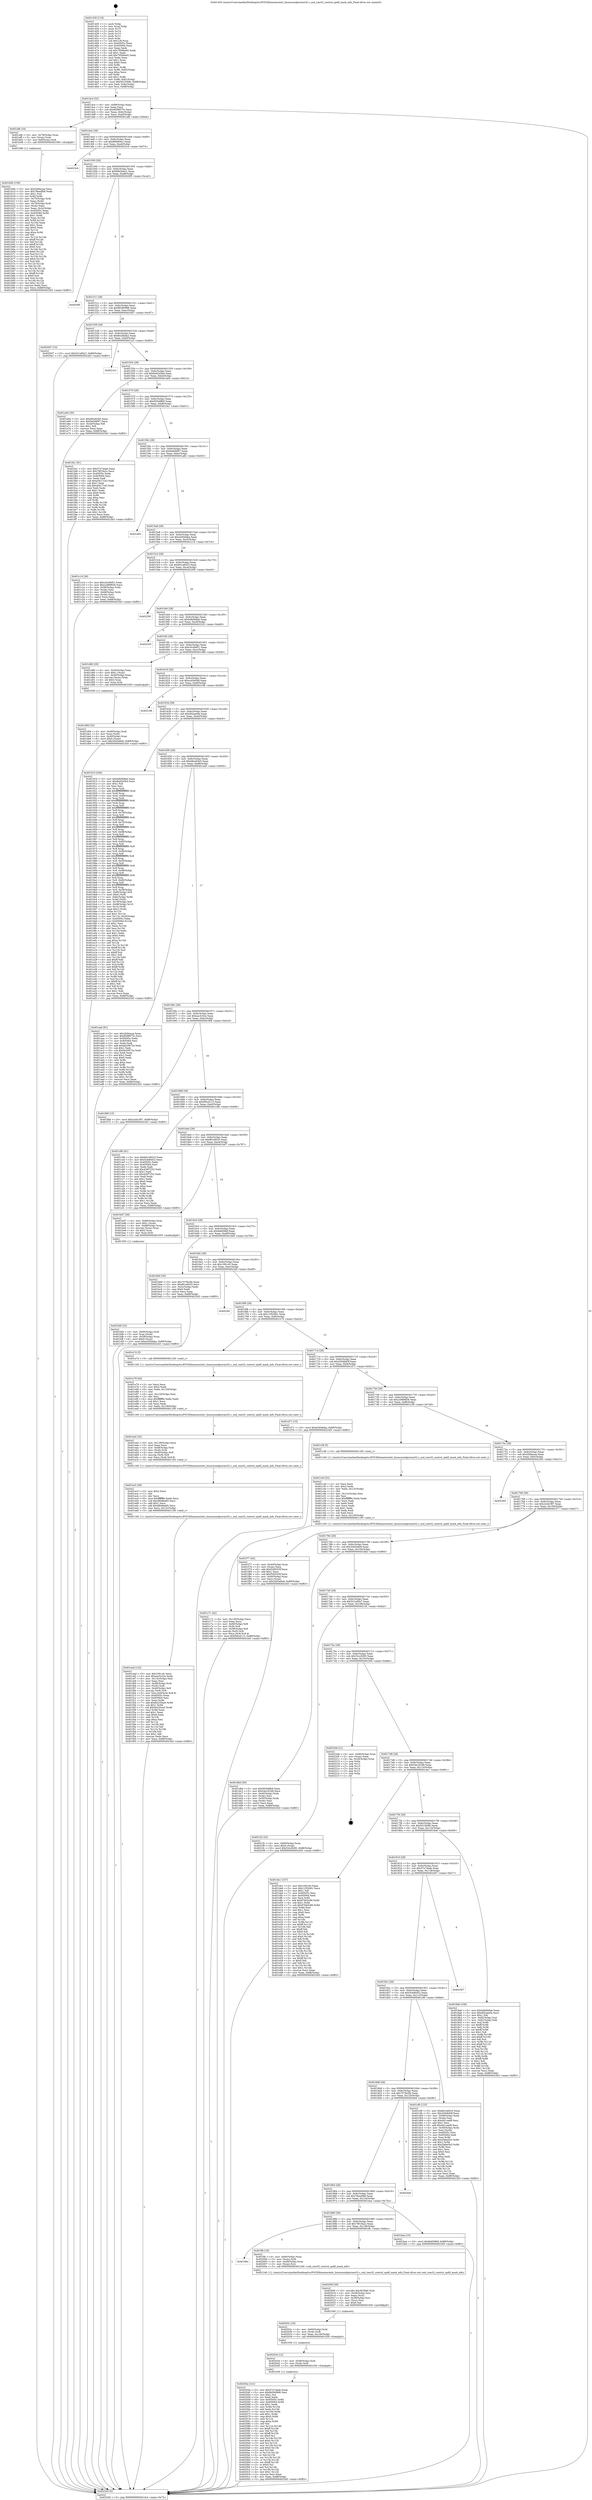 digraph "0x401450" {
  label = "0x401450 (/mnt/c/Users/mathe/Desktop/tcc/POCII/binaries/extr_linuxsoundpcirme32.c_snd_rme32_control_spdif_mask_info_Final-ollvm.out::main(0))"
  labelloc = "t"
  node[shape=record]

  Entry [label="",width=0.3,height=0.3,shape=circle,fillcolor=black,style=filled]
  "0x4014c4" [label="{
     0x4014c4 [32]\l
     | [instrs]\l
     &nbsp;&nbsp;0x4014c4 \<+6\>: mov -0x88(%rbp),%eax\l
     &nbsp;&nbsp;0x4014ca \<+2\>: mov %eax,%ecx\l
     &nbsp;&nbsp;0x4014cc \<+6\>: sub $0x8598975c,%ecx\l
     &nbsp;&nbsp;0x4014d2 \<+6\>: mov %eax,-0x9c(%rbp)\l
     &nbsp;&nbsp;0x4014d8 \<+6\>: mov %ecx,-0xa0(%rbp)\l
     &nbsp;&nbsp;0x4014de \<+6\>: je 0000000000401afb \<main+0x6ab\>\l
  }"]
  "0x401afb" [label="{
     0x401afb [16]\l
     | [instrs]\l
     &nbsp;&nbsp;0x401afb \<+4\>: mov -0x78(%rbp),%rax\l
     &nbsp;&nbsp;0x401aff \<+3\>: mov (%rax),%rax\l
     &nbsp;&nbsp;0x401b02 \<+4\>: mov 0x8(%rax),%rdi\l
     &nbsp;&nbsp;0x401b06 \<+5\>: call 0000000000401060 \<atoi@plt\>\l
     | [calls]\l
     &nbsp;&nbsp;0x401060 \{1\} (unknown)\l
  }"]
  "0x4014e4" [label="{
     0x4014e4 [28]\l
     | [instrs]\l
     &nbsp;&nbsp;0x4014e4 \<+5\>: jmp 00000000004014e9 \<main+0x99\>\l
     &nbsp;&nbsp;0x4014e9 \<+6\>: mov -0x9c(%rbp),%eax\l
     &nbsp;&nbsp;0x4014ef \<+5\>: sub $0x88b894cc,%eax\l
     &nbsp;&nbsp;0x4014f4 \<+6\>: mov %eax,-0xa4(%rbp)\l
     &nbsp;&nbsp;0x4014fa \<+6\>: je 00000000004023c4 \<main+0xf74\>\l
  }"]
  Exit [label="",width=0.3,height=0.3,shape=circle,fillcolor=black,style=filled,peripheries=2]
  "0x4023c4" [label="{
     0x4023c4\l
  }", style=dashed]
  "0x401500" [label="{
     0x401500 [28]\l
     | [instrs]\l
     &nbsp;&nbsp;0x401500 \<+5\>: jmp 0000000000401505 \<main+0xb5\>\l
     &nbsp;&nbsp;0x401505 \<+6\>: mov -0x9c(%rbp),%eax\l
     &nbsp;&nbsp;0x40150b \<+5\>: sub $0x89d3da21,%eax\l
     &nbsp;&nbsp;0x401510 \<+6\>: mov %eax,-0xa8(%rbp)\l
     &nbsp;&nbsp;0x401516 \<+6\>: je 00000000004020f5 \<main+0xca5\>\l
  }"]
  "0x40204a" [label="{
     0x40204a [141]\l
     | [instrs]\l
     &nbsp;&nbsp;0x40204a \<+5\>: mov $0x57a74aab,%eax\l
     &nbsp;&nbsp;0x40204f \<+5\>: mov $0x8b560966,%esi\l
     &nbsp;&nbsp;0x402054 \<+2\>: mov $0x1,%cl\l
     &nbsp;&nbsp;0x402056 \<+2\>: xor %edx,%edx\l
     &nbsp;&nbsp;0x402058 \<+8\>: mov 0x40505c,%r8d\l
     &nbsp;&nbsp;0x402060 \<+8\>: mov 0x405064,%r9d\l
     &nbsp;&nbsp;0x402068 \<+3\>: sub $0x1,%edx\l
     &nbsp;&nbsp;0x40206b \<+3\>: mov %r8d,%r10d\l
     &nbsp;&nbsp;0x40206e \<+3\>: add %edx,%r10d\l
     &nbsp;&nbsp;0x402071 \<+4\>: imul %r10d,%r8d\l
     &nbsp;&nbsp;0x402075 \<+4\>: and $0x1,%r8d\l
     &nbsp;&nbsp;0x402079 \<+4\>: cmp $0x0,%r8d\l
     &nbsp;&nbsp;0x40207d \<+4\>: sete %r11b\l
     &nbsp;&nbsp;0x402081 \<+4\>: cmp $0xa,%r9d\l
     &nbsp;&nbsp;0x402085 \<+3\>: setl %bl\l
     &nbsp;&nbsp;0x402088 \<+3\>: mov %r11b,%r14b\l
     &nbsp;&nbsp;0x40208b \<+4\>: xor $0xff,%r14b\l
     &nbsp;&nbsp;0x40208f \<+3\>: mov %bl,%r15b\l
     &nbsp;&nbsp;0x402092 \<+4\>: xor $0xff,%r15b\l
     &nbsp;&nbsp;0x402096 \<+3\>: xor $0x0,%cl\l
     &nbsp;&nbsp;0x402099 \<+3\>: mov %r14b,%r12b\l
     &nbsp;&nbsp;0x40209c \<+4\>: and $0x0,%r12b\l
     &nbsp;&nbsp;0x4020a0 \<+3\>: and %cl,%r11b\l
     &nbsp;&nbsp;0x4020a3 \<+3\>: mov %r15b,%r13b\l
     &nbsp;&nbsp;0x4020a6 \<+4\>: and $0x0,%r13b\l
     &nbsp;&nbsp;0x4020aa \<+2\>: and %cl,%bl\l
     &nbsp;&nbsp;0x4020ac \<+3\>: or %r11b,%r12b\l
     &nbsp;&nbsp;0x4020af \<+3\>: or %bl,%r13b\l
     &nbsp;&nbsp;0x4020b2 \<+3\>: xor %r13b,%r12b\l
     &nbsp;&nbsp;0x4020b5 \<+3\>: or %r15b,%r14b\l
     &nbsp;&nbsp;0x4020b8 \<+4\>: xor $0xff,%r14b\l
     &nbsp;&nbsp;0x4020bc \<+3\>: or $0x0,%cl\l
     &nbsp;&nbsp;0x4020bf \<+3\>: and %cl,%r14b\l
     &nbsp;&nbsp;0x4020c2 \<+3\>: or %r14b,%r12b\l
     &nbsp;&nbsp;0x4020c5 \<+4\>: test $0x1,%r12b\l
     &nbsp;&nbsp;0x4020c9 \<+3\>: cmovne %esi,%eax\l
     &nbsp;&nbsp;0x4020cc \<+6\>: mov %eax,-0x88(%rbp)\l
     &nbsp;&nbsp;0x4020d2 \<+5\>: jmp 00000000004023d3 \<main+0xf83\>\l
  }"]
  "0x4020f5" [label="{
     0x4020f5\l
  }", style=dashed]
  "0x40151c" [label="{
     0x40151c [28]\l
     | [instrs]\l
     &nbsp;&nbsp;0x40151c \<+5\>: jmp 0000000000401521 \<main+0xd1\>\l
     &nbsp;&nbsp;0x401521 \<+6\>: mov -0x9c(%rbp),%eax\l
     &nbsp;&nbsp;0x401527 \<+5\>: sub $0x8b560966,%eax\l
     &nbsp;&nbsp;0x40152c \<+6\>: mov %eax,-0xac(%rbp)\l
     &nbsp;&nbsp;0x401532 \<+6\>: je 00000000004020d7 \<main+0xc87\>\l
  }"]
  "0x40203e" [label="{
     0x40203e [12]\l
     | [instrs]\l
     &nbsp;&nbsp;0x40203e \<+4\>: mov -0x48(%rbp),%rdi\l
     &nbsp;&nbsp;0x402042 \<+3\>: mov (%rdi),%rdi\l
     &nbsp;&nbsp;0x402045 \<+5\>: call 0000000000401030 \<free@plt\>\l
     | [calls]\l
     &nbsp;&nbsp;0x401030 \{1\} (unknown)\l
  }"]
  "0x4020d7" [label="{
     0x4020d7 [15]\l
     | [instrs]\l
     &nbsp;&nbsp;0x4020d7 \<+10\>: movl $0x521e85a7,-0x88(%rbp)\l
     &nbsp;&nbsp;0x4020e1 \<+5\>: jmp 00000000004023d3 \<main+0xf83\>\l
  }"]
  "0x401538" [label="{
     0x401538 [28]\l
     | [instrs]\l
     &nbsp;&nbsp;0x401538 \<+5\>: jmp 000000000040153d \<main+0xed\>\l
     &nbsp;&nbsp;0x40153d \<+6\>: mov -0x9c(%rbp),%eax\l
     &nbsp;&nbsp;0x401543 \<+5\>: sub $0x8e26bda2,%eax\l
     &nbsp;&nbsp;0x401548 \<+6\>: mov %eax,-0xb0(%rbp)\l
     &nbsp;&nbsp;0x40154e \<+6\>: je 00000000004021e3 \<main+0xd93\>\l
  }"]
  "0x40202c" [label="{
     0x40202c [18]\l
     | [instrs]\l
     &nbsp;&nbsp;0x40202c \<+4\>: mov -0x60(%rbp),%rdi\l
     &nbsp;&nbsp;0x402030 \<+3\>: mov (%rdi),%rdi\l
     &nbsp;&nbsp;0x402033 \<+6\>: mov %eax,-0x140(%rbp)\l
     &nbsp;&nbsp;0x402039 \<+5\>: call 0000000000401030 \<free@plt\>\l
     | [calls]\l
     &nbsp;&nbsp;0x401030 \{1\} (unknown)\l
  }"]
  "0x4021e3" [label="{
     0x4021e3\l
  }", style=dashed]
  "0x401554" [label="{
     0x401554 [28]\l
     | [instrs]\l
     &nbsp;&nbsp;0x401554 \<+5\>: jmp 0000000000401559 \<main+0x109\>\l
     &nbsp;&nbsp;0x401559 \<+6\>: mov -0x9c(%rbp),%eax\l
     &nbsp;&nbsp;0x40155f \<+5\>: sub $0x8ed245b4,%eax\l
     &nbsp;&nbsp;0x401564 \<+6\>: mov %eax,-0xb4(%rbp)\l
     &nbsp;&nbsp;0x40156a \<+6\>: je 0000000000401a64 \<main+0x614\>\l
  }"]
  "0x40200f" [label="{
     0x40200f [29]\l
     | [instrs]\l
     &nbsp;&nbsp;0x40200f \<+10\>: movabs $0x4030b6,%rdi\l
     &nbsp;&nbsp;0x402019 \<+4\>: mov -0x38(%rbp),%rsi\l
     &nbsp;&nbsp;0x40201d \<+2\>: mov %eax,(%rsi)\l
     &nbsp;&nbsp;0x40201f \<+4\>: mov -0x38(%rbp),%rsi\l
     &nbsp;&nbsp;0x402023 \<+2\>: mov (%rsi),%esi\l
     &nbsp;&nbsp;0x402025 \<+2\>: mov $0x0,%al\l
     &nbsp;&nbsp;0x402027 \<+5\>: call 0000000000401040 \<printf@plt\>\l
     | [calls]\l
     &nbsp;&nbsp;0x401040 \{1\} (unknown)\l
  }"]
  "0x401a64" [label="{
     0x401a64 [30]\l
     | [instrs]\l
     &nbsp;&nbsp;0x401a64 \<+5\>: mov $0xd9ce63e5,%eax\l
     &nbsp;&nbsp;0x401a69 \<+5\>: mov $0x9e0d6f07,%ecx\l
     &nbsp;&nbsp;0x401a6e \<+3\>: mov -0x2d(%rbp),%dl\l
     &nbsp;&nbsp;0x401a71 \<+3\>: test $0x1,%dl\l
     &nbsp;&nbsp;0x401a74 \<+3\>: cmovne %ecx,%eax\l
     &nbsp;&nbsp;0x401a77 \<+6\>: mov %eax,-0x88(%rbp)\l
     &nbsp;&nbsp;0x401a7d \<+5\>: jmp 00000000004023d3 \<main+0xf83\>\l
  }"]
  "0x401570" [label="{
     0x401570 [28]\l
     | [instrs]\l
     &nbsp;&nbsp;0x401570 \<+5\>: jmp 0000000000401575 \<main+0x125\>\l
     &nbsp;&nbsp;0x401575 \<+6\>: mov -0x9c(%rbp),%eax\l
     &nbsp;&nbsp;0x40157b \<+5\>: sub $0x955e8fb9,%eax\l
     &nbsp;&nbsp;0x401580 \<+6\>: mov %eax,-0xb8(%rbp)\l
     &nbsp;&nbsp;0x401586 \<+6\>: je 0000000000401fa1 \<main+0xb51\>\l
  }"]
  "0x40189c" [label="{
     0x40189c\l
  }", style=dashed]
  "0x401fa1" [label="{
     0x401fa1 [91]\l
     | [instrs]\l
     &nbsp;&nbsp;0x401fa1 \<+5\>: mov $0x57a74aab,%eax\l
     &nbsp;&nbsp;0x401fa6 \<+5\>: mov $0x79f19a2c,%ecx\l
     &nbsp;&nbsp;0x401fab \<+7\>: mov 0x40505c,%edx\l
     &nbsp;&nbsp;0x401fb2 \<+7\>: mov 0x405064,%esi\l
     &nbsp;&nbsp;0x401fb9 \<+2\>: mov %edx,%edi\l
     &nbsp;&nbsp;0x401fbb \<+6\>: sub $0xa0417c43,%edi\l
     &nbsp;&nbsp;0x401fc1 \<+3\>: sub $0x1,%edi\l
     &nbsp;&nbsp;0x401fc4 \<+6\>: add $0xa0417c43,%edi\l
     &nbsp;&nbsp;0x401fca \<+3\>: imul %edi,%edx\l
     &nbsp;&nbsp;0x401fcd \<+3\>: and $0x1,%edx\l
     &nbsp;&nbsp;0x401fd0 \<+3\>: cmp $0x0,%edx\l
     &nbsp;&nbsp;0x401fd3 \<+4\>: sete %r8b\l
     &nbsp;&nbsp;0x401fd7 \<+3\>: cmp $0xa,%esi\l
     &nbsp;&nbsp;0x401fda \<+4\>: setl %r9b\l
     &nbsp;&nbsp;0x401fde \<+3\>: mov %r8b,%r10b\l
     &nbsp;&nbsp;0x401fe1 \<+3\>: and %r9b,%r10b\l
     &nbsp;&nbsp;0x401fe4 \<+3\>: xor %r9b,%r8b\l
     &nbsp;&nbsp;0x401fe7 \<+3\>: or %r8b,%r10b\l
     &nbsp;&nbsp;0x401fea \<+4\>: test $0x1,%r10b\l
     &nbsp;&nbsp;0x401fee \<+3\>: cmovne %ecx,%eax\l
     &nbsp;&nbsp;0x401ff1 \<+6\>: mov %eax,-0x88(%rbp)\l
     &nbsp;&nbsp;0x401ff7 \<+5\>: jmp 00000000004023d3 \<main+0xf83\>\l
  }"]
  "0x40158c" [label="{
     0x40158c [28]\l
     | [instrs]\l
     &nbsp;&nbsp;0x40158c \<+5\>: jmp 0000000000401591 \<main+0x141\>\l
     &nbsp;&nbsp;0x401591 \<+6\>: mov -0x9c(%rbp),%eax\l
     &nbsp;&nbsp;0x401597 \<+5\>: sub $0x9e0d6f07,%eax\l
     &nbsp;&nbsp;0x40159c \<+6\>: mov %eax,-0xbc(%rbp)\l
     &nbsp;&nbsp;0x4015a2 \<+6\>: je 0000000000401a82 \<main+0x632\>\l
  }"]
  "0x401ffc" [label="{
     0x401ffc [19]\l
     | [instrs]\l
     &nbsp;&nbsp;0x401ffc \<+4\>: mov -0x60(%rbp),%rax\l
     &nbsp;&nbsp;0x402000 \<+3\>: mov (%rax),%rdi\l
     &nbsp;&nbsp;0x402003 \<+4\>: mov -0x48(%rbp),%rax\l
     &nbsp;&nbsp;0x402007 \<+3\>: mov (%rax),%rsi\l
     &nbsp;&nbsp;0x40200a \<+5\>: call 0000000000401240 \<snd_rme32_control_spdif_mask_info\>\l
     | [calls]\l
     &nbsp;&nbsp;0x401240 \{1\} (/mnt/c/Users/mathe/Desktop/tcc/POCII/binaries/extr_linuxsoundpcirme32.c_snd_rme32_control_spdif_mask_info_Final-ollvm.out::snd_rme32_control_spdif_mask_info)\l
  }"]
  "0x401a82" [label="{
     0x401a82\l
  }", style=dashed]
  "0x4015a8" [label="{
     0x4015a8 [28]\l
     | [instrs]\l
     &nbsp;&nbsp;0x4015a8 \<+5\>: jmp 00000000004015ad \<main+0x15d\>\l
     &nbsp;&nbsp;0x4015ad \<+6\>: mov -0x9c(%rbp),%eax\l
     &nbsp;&nbsp;0x4015b3 \<+5\>: sub $0xa540deba,%eax\l
     &nbsp;&nbsp;0x4015b8 \<+6\>: mov %eax,-0xc0(%rbp)\l
     &nbsp;&nbsp;0x4015be \<+6\>: je 0000000000401c14 \<main+0x7c4\>\l
  }"]
  "0x401eed" [label="{
     0x401eed [123]\l
     | [instrs]\l
     &nbsp;&nbsp;0x401eed \<+5\>: mov $0x1091cfc,%ecx\l
     &nbsp;&nbsp;0x401ef2 \<+5\>: mov $0xeac5c5ce,%edx\l
     &nbsp;&nbsp;0x401ef7 \<+6\>: mov -0x13c(%rbp),%esi\l
     &nbsp;&nbsp;0x401efd \<+3\>: imul %eax,%esi\l
     &nbsp;&nbsp;0x401f00 \<+4\>: mov -0x48(%rbp),%rdi\l
     &nbsp;&nbsp;0x401f04 \<+3\>: mov (%rdi),%rdi\l
     &nbsp;&nbsp;0x401f07 \<+4\>: mov -0x40(%rbp),%r8\l
     &nbsp;&nbsp;0x401f0b \<+3\>: movslq (%r8),%r8\l
     &nbsp;&nbsp;0x401f0e \<+5\>: mov %esi,0x4(%rdi,%r8,8)\l
     &nbsp;&nbsp;0x401f13 \<+7\>: mov 0x40505c,%eax\l
     &nbsp;&nbsp;0x401f1a \<+7\>: mov 0x405064,%esi\l
     &nbsp;&nbsp;0x401f21 \<+3\>: mov %eax,%r9d\l
     &nbsp;&nbsp;0x401f24 \<+7\>: add $0x6e235ea5,%r9d\l
     &nbsp;&nbsp;0x401f2b \<+4\>: sub $0x1,%r9d\l
     &nbsp;&nbsp;0x401f2f \<+7\>: sub $0x6e235ea5,%r9d\l
     &nbsp;&nbsp;0x401f36 \<+4\>: imul %r9d,%eax\l
     &nbsp;&nbsp;0x401f3a \<+3\>: and $0x1,%eax\l
     &nbsp;&nbsp;0x401f3d \<+3\>: cmp $0x0,%eax\l
     &nbsp;&nbsp;0x401f40 \<+4\>: sete %r10b\l
     &nbsp;&nbsp;0x401f44 \<+3\>: cmp $0xa,%esi\l
     &nbsp;&nbsp;0x401f47 \<+4\>: setl %r11b\l
     &nbsp;&nbsp;0x401f4b \<+3\>: mov %r10b,%bl\l
     &nbsp;&nbsp;0x401f4e \<+3\>: and %r11b,%bl\l
     &nbsp;&nbsp;0x401f51 \<+3\>: xor %r11b,%r10b\l
     &nbsp;&nbsp;0x401f54 \<+3\>: or %r10b,%bl\l
     &nbsp;&nbsp;0x401f57 \<+3\>: test $0x1,%bl\l
     &nbsp;&nbsp;0x401f5a \<+3\>: cmovne %edx,%ecx\l
     &nbsp;&nbsp;0x401f5d \<+6\>: mov %ecx,-0x88(%rbp)\l
     &nbsp;&nbsp;0x401f63 \<+5\>: jmp 00000000004023d3 \<main+0xf83\>\l
  }"]
  "0x401c14" [label="{
     0x401c14 [36]\l
     | [instrs]\l
     &nbsp;&nbsp;0x401c14 \<+5\>: mov $0xc5c49d51,%eax\l
     &nbsp;&nbsp;0x401c19 \<+5\>: mov $0x22969656,%ecx\l
     &nbsp;&nbsp;0x401c1e \<+4\>: mov -0x58(%rbp),%rdx\l
     &nbsp;&nbsp;0x401c22 \<+2\>: mov (%rdx),%esi\l
     &nbsp;&nbsp;0x401c24 \<+4\>: mov -0x68(%rbp),%rdx\l
     &nbsp;&nbsp;0x401c28 \<+2\>: cmp (%rdx),%esi\l
     &nbsp;&nbsp;0x401c2a \<+3\>: cmovl %ecx,%eax\l
     &nbsp;&nbsp;0x401c2d \<+6\>: mov %eax,-0x88(%rbp)\l
     &nbsp;&nbsp;0x401c33 \<+5\>: jmp 00000000004023d3 \<main+0xf83\>\l
  }"]
  "0x4015c4" [label="{
     0x4015c4 [28]\l
     | [instrs]\l
     &nbsp;&nbsp;0x4015c4 \<+5\>: jmp 00000000004015c9 \<main+0x179\>\l
     &nbsp;&nbsp;0x4015c9 \<+6\>: mov -0x9c(%rbp),%eax\l
     &nbsp;&nbsp;0x4015cf \<+5\>: sub $0xb61e6023,%eax\l
     &nbsp;&nbsp;0x4015d4 \<+6\>: mov %eax,-0xc4(%rbp)\l
     &nbsp;&nbsp;0x4015da \<+6\>: je 0000000000402295 \<main+0xe45\>\l
  }"]
  "0x401ec5" [label="{
     0x401ec5 [40]\l
     | [instrs]\l
     &nbsp;&nbsp;0x401ec5 \<+5\>: mov $0x2,%ecx\l
     &nbsp;&nbsp;0x401eca \<+1\>: cltd\l
     &nbsp;&nbsp;0x401ecb \<+2\>: idiv %ecx\l
     &nbsp;&nbsp;0x401ecd \<+6\>: imul $0xfffffffe,%edx,%ecx\l
     &nbsp;&nbsp;0x401ed3 \<+6\>: sub $0xd80dba85,%ecx\l
     &nbsp;&nbsp;0x401ed9 \<+3\>: add $0x1,%ecx\l
     &nbsp;&nbsp;0x401edc \<+6\>: add $0xd80dba85,%ecx\l
     &nbsp;&nbsp;0x401ee2 \<+6\>: mov %ecx,-0x13c(%rbp)\l
     &nbsp;&nbsp;0x401ee8 \<+5\>: call 0000000000401160 \<next_i\>\l
     | [calls]\l
     &nbsp;&nbsp;0x401160 \{1\} (/mnt/c/Users/mathe/Desktop/tcc/POCII/binaries/extr_linuxsoundpcirme32.c_snd_rme32_control_spdif_mask_info_Final-ollvm.out::next_i)\l
  }"]
  "0x402295" [label="{
     0x402295\l
  }", style=dashed]
  "0x4015e0" [label="{
     0x4015e0 [28]\l
     | [instrs]\l
     &nbsp;&nbsp;0x4015e0 \<+5\>: jmp 00000000004015e5 \<main+0x195\>\l
     &nbsp;&nbsp;0x4015e5 \<+6\>: mov -0x9c(%rbp),%eax\l
     &nbsp;&nbsp;0x4015eb \<+5\>: sub $0xbdb0b8ab,%eax\l
     &nbsp;&nbsp;0x4015f0 \<+6\>: mov %eax,-0xc8(%rbp)\l
     &nbsp;&nbsp;0x4015f6 \<+6\>: je 0000000000402220 \<main+0xdd0\>\l
  }"]
  "0x401ea5" [label="{
     0x401ea5 [32]\l
     | [instrs]\l
     &nbsp;&nbsp;0x401ea5 \<+6\>: mov -0x138(%rbp),%ecx\l
     &nbsp;&nbsp;0x401eab \<+3\>: imul %eax,%ecx\l
     &nbsp;&nbsp;0x401eae \<+4\>: mov -0x48(%rbp),%rdi\l
     &nbsp;&nbsp;0x401eb2 \<+3\>: mov (%rdi),%rdi\l
     &nbsp;&nbsp;0x401eb5 \<+4\>: mov -0x40(%rbp),%r8\l
     &nbsp;&nbsp;0x401eb9 \<+3\>: movslq (%r8),%r8\l
     &nbsp;&nbsp;0x401ebc \<+4\>: mov %ecx,(%rdi,%r8,8)\l
     &nbsp;&nbsp;0x401ec0 \<+5\>: call 0000000000401160 \<next_i\>\l
     | [calls]\l
     &nbsp;&nbsp;0x401160 \{1\} (/mnt/c/Users/mathe/Desktop/tcc/POCII/binaries/extr_linuxsoundpcirme32.c_snd_rme32_control_spdif_mask_info_Final-ollvm.out::next_i)\l
  }"]
  "0x402220" [label="{
     0x402220\l
  }", style=dashed]
  "0x4015fc" [label="{
     0x4015fc [28]\l
     | [instrs]\l
     &nbsp;&nbsp;0x4015fc \<+5\>: jmp 0000000000401601 \<main+0x1b1\>\l
     &nbsp;&nbsp;0x401601 \<+6\>: mov -0x9c(%rbp),%eax\l
     &nbsp;&nbsp;0x401607 \<+5\>: sub $0xc5c49d51,%eax\l
     &nbsp;&nbsp;0x40160c \<+6\>: mov %eax,-0xcc(%rbp)\l
     &nbsp;&nbsp;0x401612 \<+6\>: je 0000000000401d80 \<main+0x930\>\l
  }"]
  "0x401e79" [label="{
     0x401e79 [44]\l
     | [instrs]\l
     &nbsp;&nbsp;0x401e79 \<+2\>: xor %ecx,%ecx\l
     &nbsp;&nbsp;0x401e7b \<+5\>: mov $0x2,%edx\l
     &nbsp;&nbsp;0x401e80 \<+6\>: mov %edx,-0x134(%rbp)\l
     &nbsp;&nbsp;0x401e86 \<+1\>: cltd\l
     &nbsp;&nbsp;0x401e87 \<+6\>: mov -0x134(%rbp),%esi\l
     &nbsp;&nbsp;0x401e8d \<+2\>: idiv %esi\l
     &nbsp;&nbsp;0x401e8f \<+6\>: imul $0xfffffffe,%edx,%edx\l
     &nbsp;&nbsp;0x401e95 \<+3\>: sub $0x1,%ecx\l
     &nbsp;&nbsp;0x401e98 \<+2\>: sub %ecx,%edx\l
     &nbsp;&nbsp;0x401e9a \<+6\>: mov %edx,-0x138(%rbp)\l
     &nbsp;&nbsp;0x401ea0 \<+5\>: call 0000000000401160 \<next_i\>\l
     | [calls]\l
     &nbsp;&nbsp;0x401160 \{1\} (/mnt/c/Users/mathe/Desktop/tcc/POCII/binaries/extr_linuxsoundpcirme32.c_snd_rme32_control_spdif_mask_info_Final-ollvm.out::next_i)\l
  }"]
  "0x401d80" [label="{
     0x401d80 [29]\l
     | [instrs]\l
     &nbsp;&nbsp;0x401d80 \<+4\>: mov -0x50(%rbp),%rax\l
     &nbsp;&nbsp;0x401d84 \<+6\>: movl $0x1,(%rax)\l
     &nbsp;&nbsp;0x401d8a \<+4\>: mov -0x50(%rbp),%rax\l
     &nbsp;&nbsp;0x401d8e \<+3\>: movslq (%rax),%rax\l
     &nbsp;&nbsp;0x401d91 \<+4\>: shl $0x3,%rax\l
     &nbsp;&nbsp;0x401d95 \<+3\>: mov %rax,%rdi\l
     &nbsp;&nbsp;0x401d98 \<+5\>: call 0000000000401050 \<malloc@plt\>\l
     | [calls]\l
     &nbsp;&nbsp;0x401050 \{1\} (unknown)\l
  }"]
  "0x401618" [label="{
     0x401618 [28]\l
     | [instrs]\l
     &nbsp;&nbsp;0x401618 \<+5\>: jmp 000000000040161d \<main+0x1cd\>\l
     &nbsp;&nbsp;0x40161d \<+6\>: mov -0x9c(%rbp),%eax\l
     &nbsp;&nbsp;0x401623 \<+5\>: sub $0xccd3e548,%eax\l
     &nbsp;&nbsp;0x401628 \<+6\>: mov %eax,-0xd0(%rbp)\l
     &nbsp;&nbsp;0x40162e \<+6\>: je 0000000000402188 \<main+0xd38\>\l
  }"]
  "0x401d9d" [label="{
     0x401d9d [32]\l
     | [instrs]\l
     &nbsp;&nbsp;0x401d9d \<+4\>: mov -0x48(%rbp),%rdi\l
     &nbsp;&nbsp;0x401da1 \<+3\>: mov %rax,(%rdi)\l
     &nbsp;&nbsp;0x401da4 \<+4\>: mov -0x40(%rbp),%rax\l
     &nbsp;&nbsp;0x401da8 \<+6\>: movl $0x0,(%rax)\l
     &nbsp;&nbsp;0x401dae \<+10\>: movl $0x30d3e6e9,-0x88(%rbp)\l
     &nbsp;&nbsp;0x401db8 \<+5\>: jmp 00000000004023d3 \<main+0xf83\>\l
  }"]
  "0x402188" [label="{
     0x402188\l
  }", style=dashed]
  "0x401634" [label="{
     0x401634 [28]\l
     | [instrs]\l
     &nbsp;&nbsp;0x401634 \<+5\>: jmp 0000000000401639 \<main+0x1e9\>\l
     &nbsp;&nbsp;0x401639 \<+6\>: mov -0x9c(%rbp),%eax\l
     &nbsp;&nbsp;0x40163f \<+5\>: sub $0xd02aee0a,%eax\l
     &nbsp;&nbsp;0x401644 \<+6\>: mov %eax,-0xd4(%rbp)\l
     &nbsp;&nbsp;0x40164a \<+6\>: je 0000000000401910 \<main+0x4c0\>\l
  }"]
  "0x401c71" [label="{
     0x401c71 [42]\l
     | [instrs]\l
     &nbsp;&nbsp;0x401c71 \<+6\>: mov -0x130(%rbp),%ecx\l
     &nbsp;&nbsp;0x401c77 \<+3\>: imul %eax,%ecx\l
     &nbsp;&nbsp;0x401c7a \<+4\>: mov -0x60(%rbp),%r8\l
     &nbsp;&nbsp;0x401c7e \<+3\>: mov (%r8),%r8\l
     &nbsp;&nbsp;0x401c81 \<+4\>: mov -0x58(%rbp),%r9\l
     &nbsp;&nbsp;0x401c85 \<+3\>: movslq (%r9),%r9\l
     &nbsp;&nbsp;0x401c88 \<+4\>: mov %ecx,(%r8,%r9,4)\l
     &nbsp;&nbsp;0x401c8c \<+10\>: movl $0xf56cd113,-0x88(%rbp)\l
     &nbsp;&nbsp;0x401c96 \<+5\>: jmp 00000000004023d3 \<main+0xf83\>\l
  }"]
  "0x401910" [label="{
     0x401910 [340]\l
     | [instrs]\l
     &nbsp;&nbsp;0x401910 \<+5\>: mov $0xbdb0b8ab,%eax\l
     &nbsp;&nbsp;0x401915 \<+5\>: mov $0x8ed245b4,%ecx\l
     &nbsp;&nbsp;0x40191a \<+2\>: mov $0x1,%dl\l
     &nbsp;&nbsp;0x40191c \<+2\>: xor %esi,%esi\l
     &nbsp;&nbsp;0x40191e \<+3\>: mov %rsp,%rdi\l
     &nbsp;&nbsp;0x401921 \<+4\>: add $0xfffffffffffffff0,%rdi\l
     &nbsp;&nbsp;0x401925 \<+3\>: mov %rdi,%rsp\l
     &nbsp;&nbsp;0x401928 \<+4\>: mov %rdi,-0x80(%rbp)\l
     &nbsp;&nbsp;0x40192c \<+3\>: mov %rsp,%rdi\l
     &nbsp;&nbsp;0x40192f \<+4\>: add $0xfffffffffffffff0,%rdi\l
     &nbsp;&nbsp;0x401933 \<+3\>: mov %rdi,%rsp\l
     &nbsp;&nbsp;0x401936 \<+3\>: mov %rsp,%r8\l
     &nbsp;&nbsp;0x401939 \<+4\>: add $0xfffffffffffffff0,%r8\l
     &nbsp;&nbsp;0x40193d \<+3\>: mov %r8,%rsp\l
     &nbsp;&nbsp;0x401940 \<+4\>: mov %r8,-0x78(%rbp)\l
     &nbsp;&nbsp;0x401944 \<+3\>: mov %rsp,%r8\l
     &nbsp;&nbsp;0x401947 \<+4\>: add $0xfffffffffffffff0,%r8\l
     &nbsp;&nbsp;0x40194b \<+3\>: mov %r8,%rsp\l
     &nbsp;&nbsp;0x40194e \<+4\>: mov %r8,-0x70(%rbp)\l
     &nbsp;&nbsp;0x401952 \<+3\>: mov %rsp,%r8\l
     &nbsp;&nbsp;0x401955 \<+4\>: add $0xfffffffffffffff0,%r8\l
     &nbsp;&nbsp;0x401959 \<+3\>: mov %r8,%rsp\l
     &nbsp;&nbsp;0x40195c \<+4\>: mov %r8,-0x68(%rbp)\l
     &nbsp;&nbsp;0x401960 \<+3\>: mov %rsp,%r8\l
     &nbsp;&nbsp;0x401963 \<+4\>: add $0xfffffffffffffff0,%r8\l
     &nbsp;&nbsp;0x401967 \<+3\>: mov %r8,%rsp\l
     &nbsp;&nbsp;0x40196a \<+4\>: mov %r8,-0x60(%rbp)\l
     &nbsp;&nbsp;0x40196e \<+3\>: mov %rsp,%r8\l
     &nbsp;&nbsp;0x401971 \<+4\>: add $0xfffffffffffffff0,%r8\l
     &nbsp;&nbsp;0x401975 \<+3\>: mov %r8,%rsp\l
     &nbsp;&nbsp;0x401978 \<+4\>: mov %r8,-0x58(%rbp)\l
     &nbsp;&nbsp;0x40197c \<+3\>: mov %rsp,%r8\l
     &nbsp;&nbsp;0x40197f \<+4\>: add $0xfffffffffffffff0,%r8\l
     &nbsp;&nbsp;0x401983 \<+3\>: mov %r8,%rsp\l
     &nbsp;&nbsp;0x401986 \<+4\>: mov %r8,-0x50(%rbp)\l
     &nbsp;&nbsp;0x40198a \<+3\>: mov %rsp,%r8\l
     &nbsp;&nbsp;0x40198d \<+4\>: add $0xfffffffffffffff0,%r8\l
     &nbsp;&nbsp;0x401991 \<+3\>: mov %r8,%rsp\l
     &nbsp;&nbsp;0x401994 \<+4\>: mov %r8,-0x48(%rbp)\l
     &nbsp;&nbsp;0x401998 \<+3\>: mov %rsp,%r8\l
     &nbsp;&nbsp;0x40199b \<+4\>: add $0xfffffffffffffff0,%r8\l
     &nbsp;&nbsp;0x40199f \<+3\>: mov %r8,%rsp\l
     &nbsp;&nbsp;0x4019a2 \<+4\>: mov %r8,-0x40(%rbp)\l
     &nbsp;&nbsp;0x4019a6 \<+3\>: mov %rsp,%r8\l
     &nbsp;&nbsp;0x4019a9 \<+4\>: add $0xfffffffffffffff0,%r8\l
     &nbsp;&nbsp;0x4019ad \<+3\>: mov %r8,%rsp\l
     &nbsp;&nbsp;0x4019b0 \<+4\>: mov %r8,-0x38(%rbp)\l
     &nbsp;&nbsp;0x4019b4 \<+4\>: mov -0x80(%rbp),%r8\l
     &nbsp;&nbsp;0x4019b8 \<+7\>: movl $0x0,(%r8)\l
     &nbsp;&nbsp;0x4019bf \<+7\>: mov -0x8c(%rbp),%r9d\l
     &nbsp;&nbsp;0x4019c6 \<+3\>: mov %r9d,(%rdi)\l
     &nbsp;&nbsp;0x4019c9 \<+4\>: mov -0x78(%rbp),%r8\l
     &nbsp;&nbsp;0x4019cd \<+7\>: mov -0x98(%rbp),%r10\l
     &nbsp;&nbsp;0x4019d4 \<+3\>: mov %r10,(%r8)\l
     &nbsp;&nbsp;0x4019d7 \<+3\>: cmpl $0x2,(%rdi)\l
     &nbsp;&nbsp;0x4019da \<+4\>: setne %r11b\l
     &nbsp;&nbsp;0x4019de \<+4\>: and $0x1,%r11b\l
     &nbsp;&nbsp;0x4019e2 \<+4\>: mov %r11b,-0x2d(%rbp)\l
     &nbsp;&nbsp;0x4019e6 \<+7\>: mov 0x40505c,%ebx\l
     &nbsp;&nbsp;0x4019ed \<+8\>: mov 0x405064,%r14d\l
     &nbsp;&nbsp;0x4019f5 \<+3\>: sub $0x1,%esi\l
     &nbsp;&nbsp;0x4019f8 \<+3\>: mov %ebx,%r15d\l
     &nbsp;&nbsp;0x4019fb \<+3\>: add %esi,%r15d\l
     &nbsp;&nbsp;0x4019fe \<+4\>: imul %r15d,%ebx\l
     &nbsp;&nbsp;0x401a02 \<+3\>: and $0x1,%ebx\l
     &nbsp;&nbsp;0x401a05 \<+3\>: cmp $0x0,%ebx\l
     &nbsp;&nbsp;0x401a08 \<+4\>: sete %r11b\l
     &nbsp;&nbsp;0x401a0c \<+4\>: cmp $0xa,%r14d\l
     &nbsp;&nbsp;0x401a10 \<+4\>: setl %r12b\l
     &nbsp;&nbsp;0x401a14 \<+3\>: mov %r11b,%r13b\l
     &nbsp;&nbsp;0x401a17 \<+4\>: xor $0xff,%r13b\l
     &nbsp;&nbsp;0x401a1b \<+3\>: mov %r12b,%sil\l
     &nbsp;&nbsp;0x401a1e \<+4\>: xor $0xff,%sil\l
     &nbsp;&nbsp;0x401a22 \<+3\>: xor $0x1,%dl\l
     &nbsp;&nbsp;0x401a25 \<+3\>: mov %r13b,%dil\l
     &nbsp;&nbsp;0x401a28 \<+4\>: and $0xff,%dil\l
     &nbsp;&nbsp;0x401a2c \<+3\>: and %dl,%r11b\l
     &nbsp;&nbsp;0x401a2f \<+3\>: mov %sil,%r8b\l
     &nbsp;&nbsp;0x401a32 \<+4\>: and $0xff,%r8b\l
     &nbsp;&nbsp;0x401a36 \<+3\>: and %dl,%r12b\l
     &nbsp;&nbsp;0x401a39 \<+3\>: or %r11b,%dil\l
     &nbsp;&nbsp;0x401a3c \<+3\>: or %r12b,%r8b\l
     &nbsp;&nbsp;0x401a3f \<+3\>: xor %r8b,%dil\l
     &nbsp;&nbsp;0x401a42 \<+3\>: or %sil,%r13b\l
     &nbsp;&nbsp;0x401a45 \<+4\>: xor $0xff,%r13b\l
     &nbsp;&nbsp;0x401a49 \<+3\>: or $0x1,%dl\l
     &nbsp;&nbsp;0x401a4c \<+3\>: and %dl,%r13b\l
     &nbsp;&nbsp;0x401a4f \<+3\>: or %r13b,%dil\l
     &nbsp;&nbsp;0x401a52 \<+4\>: test $0x1,%dil\l
     &nbsp;&nbsp;0x401a56 \<+3\>: cmovne %ecx,%eax\l
     &nbsp;&nbsp;0x401a59 \<+6\>: mov %eax,-0x88(%rbp)\l
     &nbsp;&nbsp;0x401a5f \<+5\>: jmp 00000000004023d3 \<main+0xf83\>\l
  }"]
  "0x401650" [label="{
     0x401650 [28]\l
     | [instrs]\l
     &nbsp;&nbsp;0x401650 \<+5\>: jmp 0000000000401655 \<main+0x205\>\l
     &nbsp;&nbsp;0x401655 \<+6\>: mov -0x9c(%rbp),%eax\l
     &nbsp;&nbsp;0x40165b \<+5\>: sub $0xd9ce63e5,%eax\l
     &nbsp;&nbsp;0x401660 \<+6\>: mov %eax,-0xd8(%rbp)\l
     &nbsp;&nbsp;0x401666 \<+6\>: je 0000000000401aa0 \<main+0x650\>\l
  }"]
  "0x401c3d" [label="{
     0x401c3d [52]\l
     | [instrs]\l
     &nbsp;&nbsp;0x401c3d \<+2\>: xor %ecx,%ecx\l
     &nbsp;&nbsp;0x401c3f \<+5\>: mov $0x2,%edx\l
     &nbsp;&nbsp;0x401c44 \<+6\>: mov %edx,-0x12c(%rbp)\l
     &nbsp;&nbsp;0x401c4a \<+1\>: cltd\l
     &nbsp;&nbsp;0x401c4b \<+6\>: mov -0x12c(%rbp),%esi\l
     &nbsp;&nbsp;0x401c51 \<+2\>: idiv %esi\l
     &nbsp;&nbsp;0x401c53 \<+6\>: imul $0xfffffffe,%edx,%edx\l
     &nbsp;&nbsp;0x401c59 \<+2\>: mov %ecx,%edi\l
     &nbsp;&nbsp;0x401c5b \<+2\>: sub %edx,%edi\l
     &nbsp;&nbsp;0x401c5d \<+2\>: mov %ecx,%edx\l
     &nbsp;&nbsp;0x401c5f \<+3\>: sub $0x1,%edx\l
     &nbsp;&nbsp;0x401c62 \<+2\>: add %edx,%edi\l
     &nbsp;&nbsp;0x401c64 \<+2\>: sub %edi,%ecx\l
     &nbsp;&nbsp;0x401c66 \<+6\>: mov %ecx,-0x130(%rbp)\l
     &nbsp;&nbsp;0x401c6c \<+5\>: call 0000000000401160 \<next_i\>\l
     | [calls]\l
     &nbsp;&nbsp;0x401160 \{1\} (/mnt/c/Users/mathe/Desktop/tcc/POCII/binaries/extr_linuxsoundpcirme32.c_snd_rme32_control_spdif_mask_info_Final-ollvm.out::next_i)\l
  }"]
  "0x401aa0" [label="{
     0x401aa0 [91]\l
     | [instrs]\l
     &nbsp;&nbsp;0x401aa0 \<+5\>: mov $0x2bf4acaa,%eax\l
     &nbsp;&nbsp;0x401aa5 \<+5\>: mov $0x8598975c,%ecx\l
     &nbsp;&nbsp;0x401aaa \<+7\>: mov 0x40505c,%edx\l
     &nbsp;&nbsp;0x401ab1 \<+7\>: mov 0x405064,%esi\l
     &nbsp;&nbsp;0x401ab8 \<+2\>: mov %edx,%edi\l
     &nbsp;&nbsp;0x401aba \<+6\>: add $0xbb29972e,%edi\l
     &nbsp;&nbsp;0x401ac0 \<+3\>: sub $0x1,%edi\l
     &nbsp;&nbsp;0x401ac3 \<+6\>: sub $0xbb29972e,%edi\l
     &nbsp;&nbsp;0x401ac9 \<+3\>: imul %edi,%edx\l
     &nbsp;&nbsp;0x401acc \<+3\>: and $0x1,%edx\l
     &nbsp;&nbsp;0x401acf \<+3\>: cmp $0x0,%edx\l
     &nbsp;&nbsp;0x401ad2 \<+4\>: sete %r8b\l
     &nbsp;&nbsp;0x401ad6 \<+3\>: cmp $0xa,%esi\l
     &nbsp;&nbsp;0x401ad9 \<+4\>: setl %r9b\l
     &nbsp;&nbsp;0x401add \<+3\>: mov %r8b,%r10b\l
     &nbsp;&nbsp;0x401ae0 \<+3\>: and %r9b,%r10b\l
     &nbsp;&nbsp;0x401ae3 \<+3\>: xor %r9b,%r8b\l
     &nbsp;&nbsp;0x401ae6 \<+3\>: or %r8b,%r10b\l
     &nbsp;&nbsp;0x401ae9 \<+4\>: test $0x1,%r10b\l
     &nbsp;&nbsp;0x401aed \<+3\>: cmovne %ecx,%eax\l
     &nbsp;&nbsp;0x401af0 \<+6\>: mov %eax,-0x88(%rbp)\l
     &nbsp;&nbsp;0x401af6 \<+5\>: jmp 00000000004023d3 \<main+0xf83\>\l
  }"]
  "0x40166c" [label="{
     0x40166c [28]\l
     | [instrs]\l
     &nbsp;&nbsp;0x40166c \<+5\>: jmp 0000000000401671 \<main+0x221\>\l
     &nbsp;&nbsp;0x401671 \<+6\>: mov -0x9c(%rbp),%eax\l
     &nbsp;&nbsp;0x401677 \<+5\>: sub $0xeac5c5ce,%eax\l
     &nbsp;&nbsp;0x40167c \<+6\>: mov %eax,-0xdc(%rbp)\l
     &nbsp;&nbsp;0x401682 \<+6\>: je 0000000000401f68 \<main+0xb18\>\l
  }"]
  "0x401bf4" [label="{
     0x401bf4 [32]\l
     | [instrs]\l
     &nbsp;&nbsp;0x401bf4 \<+4\>: mov -0x60(%rbp),%rdi\l
     &nbsp;&nbsp;0x401bf8 \<+3\>: mov %rax,(%rdi)\l
     &nbsp;&nbsp;0x401bfb \<+4\>: mov -0x58(%rbp),%rax\l
     &nbsp;&nbsp;0x401bff \<+6\>: movl $0x0,(%rax)\l
     &nbsp;&nbsp;0x401c05 \<+10\>: movl $0xa540deba,-0x88(%rbp)\l
     &nbsp;&nbsp;0x401c0f \<+5\>: jmp 00000000004023d3 \<main+0xf83\>\l
  }"]
  "0x401f68" [label="{
     0x401f68 [15]\l
     | [instrs]\l
     &nbsp;&nbsp;0x401f68 \<+10\>: movl $0x2cd41f97,-0x88(%rbp)\l
     &nbsp;&nbsp;0x401f72 \<+5\>: jmp 00000000004023d3 \<main+0xf83\>\l
  }"]
  "0x401688" [label="{
     0x401688 [28]\l
     | [instrs]\l
     &nbsp;&nbsp;0x401688 \<+5\>: jmp 000000000040168d \<main+0x23d\>\l
     &nbsp;&nbsp;0x40168d \<+6\>: mov -0x9c(%rbp),%eax\l
     &nbsp;&nbsp;0x401693 \<+5\>: sub $0xf56cd113,%eax\l
     &nbsp;&nbsp;0x401698 \<+6\>: mov %eax,-0xe0(%rbp)\l
     &nbsp;&nbsp;0x40169e \<+6\>: je 0000000000401c9b \<main+0x84b\>\l
  }"]
  "0x401880" [label="{
     0x401880 [28]\l
     | [instrs]\l
     &nbsp;&nbsp;0x401880 \<+5\>: jmp 0000000000401885 \<main+0x435\>\l
     &nbsp;&nbsp;0x401885 \<+6\>: mov -0x9c(%rbp),%eax\l
     &nbsp;&nbsp;0x40188b \<+5\>: sub $0x79f19a2c,%eax\l
     &nbsp;&nbsp;0x401890 \<+6\>: mov %eax,-0x128(%rbp)\l
     &nbsp;&nbsp;0x401896 \<+6\>: je 0000000000401ffc \<main+0xbac\>\l
  }"]
  "0x401c9b" [label="{
     0x401c9b [91]\l
     | [instrs]\l
     &nbsp;&nbsp;0x401c9b \<+5\>: mov $0xb61e6023,%eax\l
     &nbsp;&nbsp;0x401ca0 \<+5\>: mov $0x5c6d6452,%ecx\l
     &nbsp;&nbsp;0x401ca5 \<+7\>: mov 0x40505c,%edx\l
     &nbsp;&nbsp;0x401cac \<+7\>: mov 0x405064,%esi\l
     &nbsp;&nbsp;0x401cb3 \<+2\>: mov %edx,%edi\l
     &nbsp;&nbsp;0x401cb5 \<+6\>: add $0x426f7252,%edi\l
     &nbsp;&nbsp;0x401cbb \<+3\>: sub $0x1,%edi\l
     &nbsp;&nbsp;0x401cbe \<+6\>: sub $0x426f7252,%edi\l
     &nbsp;&nbsp;0x401cc4 \<+3\>: imul %edi,%edx\l
     &nbsp;&nbsp;0x401cc7 \<+3\>: and $0x1,%edx\l
     &nbsp;&nbsp;0x401cca \<+3\>: cmp $0x0,%edx\l
     &nbsp;&nbsp;0x401ccd \<+4\>: sete %r8b\l
     &nbsp;&nbsp;0x401cd1 \<+3\>: cmp $0xa,%esi\l
     &nbsp;&nbsp;0x401cd4 \<+4\>: setl %r9b\l
     &nbsp;&nbsp;0x401cd8 \<+3\>: mov %r8b,%r10b\l
     &nbsp;&nbsp;0x401cdb \<+3\>: and %r9b,%r10b\l
     &nbsp;&nbsp;0x401cde \<+3\>: xor %r9b,%r8b\l
     &nbsp;&nbsp;0x401ce1 \<+3\>: or %r8b,%r10b\l
     &nbsp;&nbsp;0x401ce4 \<+4\>: test $0x1,%r10b\l
     &nbsp;&nbsp;0x401ce8 \<+3\>: cmovne %ecx,%eax\l
     &nbsp;&nbsp;0x401ceb \<+6\>: mov %eax,-0x88(%rbp)\l
     &nbsp;&nbsp;0x401cf1 \<+5\>: jmp 00000000004023d3 \<main+0xf83\>\l
  }"]
  "0x4016a4" [label="{
     0x4016a4 [28]\l
     | [instrs]\l
     &nbsp;&nbsp;0x4016a4 \<+5\>: jmp 00000000004016a9 \<main+0x259\>\l
     &nbsp;&nbsp;0x4016a9 \<+6\>: mov -0x9c(%rbp),%eax\l
     &nbsp;&nbsp;0x4016af \<+5\>: sub $0xf81e6025,%eax\l
     &nbsp;&nbsp;0x4016b4 \<+6\>: mov %eax,-0xe4(%rbp)\l
     &nbsp;&nbsp;0x4016ba \<+6\>: je 0000000000401bd7 \<main+0x787\>\l
  }"]
  "0x401baa" [label="{
     0x401baa [15]\l
     | [instrs]\l
     &nbsp;&nbsp;0x401baa \<+10\>: movl $0xfed008bf,-0x88(%rbp)\l
     &nbsp;&nbsp;0x401bb4 \<+5\>: jmp 00000000004023d3 \<main+0xf83\>\l
  }"]
  "0x401bd7" [label="{
     0x401bd7 [29]\l
     | [instrs]\l
     &nbsp;&nbsp;0x401bd7 \<+4\>: mov -0x68(%rbp),%rax\l
     &nbsp;&nbsp;0x401bdb \<+6\>: movl $0x1,(%rax)\l
     &nbsp;&nbsp;0x401be1 \<+4\>: mov -0x68(%rbp),%rax\l
     &nbsp;&nbsp;0x401be5 \<+3\>: movslq (%rax),%rax\l
     &nbsp;&nbsp;0x401be8 \<+4\>: shl $0x2,%rax\l
     &nbsp;&nbsp;0x401bec \<+3\>: mov %rax,%rdi\l
     &nbsp;&nbsp;0x401bef \<+5\>: call 0000000000401050 \<malloc@plt\>\l
     | [calls]\l
     &nbsp;&nbsp;0x401050 \{1\} (unknown)\l
  }"]
  "0x4016c0" [label="{
     0x4016c0 [28]\l
     | [instrs]\l
     &nbsp;&nbsp;0x4016c0 \<+5\>: jmp 00000000004016c5 \<main+0x275\>\l
     &nbsp;&nbsp;0x4016c5 \<+6\>: mov -0x9c(%rbp),%eax\l
     &nbsp;&nbsp;0x4016cb \<+5\>: sub $0xfed008bf,%eax\l
     &nbsp;&nbsp;0x4016d0 \<+6\>: mov %eax,-0xe8(%rbp)\l
     &nbsp;&nbsp;0x4016d6 \<+6\>: je 0000000000401bb9 \<main+0x769\>\l
  }"]
  "0x401864" [label="{
     0x401864 [28]\l
     | [instrs]\l
     &nbsp;&nbsp;0x401864 \<+5\>: jmp 0000000000401869 \<main+0x419\>\l
     &nbsp;&nbsp;0x401869 \<+6\>: mov -0x9c(%rbp),%eax\l
     &nbsp;&nbsp;0x40186f \<+5\>: sub $0x78ea4fb8,%eax\l
     &nbsp;&nbsp;0x401874 \<+6\>: mov %eax,-0x124(%rbp)\l
     &nbsp;&nbsp;0x40187a \<+6\>: je 0000000000401baa \<main+0x75a\>\l
  }"]
  "0x401bb9" [label="{
     0x401bb9 [30]\l
     | [instrs]\l
     &nbsp;&nbsp;0x401bb9 \<+5\>: mov $0x7079e2fe,%eax\l
     &nbsp;&nbsp;0x401bbe \<+5\>: mov $0xf81e6025,%ecx\l
     &nbsp;&nbsp;0x401bc3 \<+3\>: mov -0x2c(%rbp),%edx\l
     &nbsp;&nbsp;0x401bc6 \<+3\>: cmp $0x0,%edx\l
     &nbsp;&nbsp;0x401bc9 \<+3\>: cmove %ecx,%eax\l
     &nbsp;&nbsp;0x401bcc \<+6\>: mov %eax,-0x88(%rbp)\l
     &nbsp;&nbsp;0x401bd2 \<+5\>: jmp 00000000004023d3 \<main+0xf83\>\l
  }"]
  "0x4016dc" [label="{
     0x4016dc [28]\l
     | [instrs]\l
     &nbsp;&nbsp;0x4016dc \<+5\>: jmp 00000000004016e1 \<main+0x291\>\l
     &nbsp;&nbsp;0x4016e1 \<+6\>: mov -0x9c(%rbp),%eax\l
     &nbsp;&nbsp;0x4016e7 \<+5\>: sub $0x1091cfc,%eax\l
     &nbsp;&nbsp;0x4016ec \<+6\>: mov %eax,-0xec(%rbp)\l
     &nbsp;&nbsp;0x4016f2 \<+6\>: je 00000000004022bf \<main+0xe6f\>\l
  }"]
  "0x4020e6" [label="{
     0x4020e6\l
  }", style=dashed]
  "0x4022bf" [label="{
     0x4022bf\l
  }", style=dashed]
  "0x4016f8" [label="{
     0x4016f8 [28]\l
     | [instrs]\l
     &nbsp;&nbsp;0x4016f8 \<+5\>: jmp 00000000004016fd \<main+0x2ad\>\l
     &nbsp;&nbsp;0x4016fd \<+6\>: mov -0x9c(%rbp),%eax\l
     &nbsp;&nbsp;0x401703 \<+5\>: sub $0x11f52661,%eax\l
     &nbsp;&nbsp;0x401708 \<+6\>: mov %eax,-0xf0(%rbp)\l
     &nbsp;&nbsp;0x40170e \<+6\>: je 0000000000401e74 \<main+0xa24\>\l
  }"]
  "0x401848" [label="{
     0x401848 [28]\l
     | [instrs]\l
     &nbsp;&nbsp;0x401848 \<+5\>: jmp 000000000040184d \<main+0x3fd\>\l
     &nbsp;&nbsp;0x40184d \<+6\>: mov -0x9c(%rbp),%eax\l
     &nbsp;&nbsp;0x401853 \<+5\>: sub $0x7079e2fe,%eax\l
     &nbsp;&nbsp;0x401858 \<+6\>: mov %eax,-0x120(%rbp)\l
     &nbsp;&nbsp;0x40185e \<+6\>: je 00000000004020e6 \<main+0xc96\>\l
  }"]
  "0x401e74" [label="{
     0x401e74 [5]\l
     | [instrs]\l
     &nbsp;&nbsp;0x401e74 \<+5\>: call 0000000000401160 \<next_i\>\l
     | [calls]\l
     &nbsp;&nbsp;0x401160 \{1\} (/mnt/c/Users/mathe/Desktop/tcc/POCII/binaries/extr_linuxsoundpcirme32.c_snd_rme32_control_spdif_mask_info_Final-ollvm.out::next_i)\l
  }"]
  "0x401714" [label="{
     0x401714 [28]\l
     | [instrs]\l
     &nbsp;&nbsp;0x401714 \<+5\>: jmp 0000000000401719 \<main+0x2c9\>\l
     &nbsp;&nbsp;0x401719 \<+6\>: mov -0x9c(%rbp),%eax\l
     &nbsp;&nbsp;0x40171f \<+5\>: sub $0x205db93f,%eax\l
     &nbsp;&nbsp;0x401724 \<+6\>: mov %eax,-0xf4(%rbp)\l
     &nbsp;&nbsp;0x40172a \<+6\>: je 0000000000401d71 \<main+0x921\>\l
  }"]
  "0x401cf6" [label="{
     0x401cf6 [123]\l
     | [instrs]\l
     &nbsp;&nbsp;0x401cf6 \<+5\>: mov $0xb61e6023,%eax\l
     &nbsp;&nbsp;0x401cfb \<+5\>: mov $0x205db93f,%ecx\l
     &nbsp;&nbsp;0x401d00 \<+4\>: mov -0x58(%rbp),%rdx\l
     &nbsp;&nbsp;0x401d04 \<+2\>: mov (%rdx),%esi\l
     &nbsp;&nbsp;0x401d06 \<+6\>: sub $0xd41caef9,%esi\l
     &nbsp;&nbsp;0x401d0c \<+3\>: add $0x1,%esi\l
     &nbsp;&nbsp;0x401d0f \<+6\>: add $0xd41caef9,%esi\l
     &nbsp;&nbsp;0x401d15 \<+4\>: mov -0x58(%rbp),%rdx\l
     &nbsp;&nbsp;0x401d19 \<+2\>: mov %esi,(%rdx)\l
     &nbsp;&nbsp;0x401d1b \<+7\>: mov 0x40505c,%esi\l
     &nbsp;&nbsp;0x401d22 \<+7\>: mov 0x405064,%edi\l
     &nbsp;&nbsp;0x401d29 \<+3\>: mov %esi,%r8d\l
     &nbsp;&nbsp;0x401d2c \<+7\>: add $0x2bfae5e3,%r8d\l
     &nbsp;&nbsp;0x401d33 \<+4\>: sub $0x1,%r8d\l
     &nbsp;&nbsp;0x401d37 \<+7\>: sub $0x2bfae5e3,%r8d\l
     &nbsp;&nbsp;0x401d3e \<+4\>: imul %r8d,%esi\l
     &nbsp;&nbsp;0x401d42 \<+3\>: and $0x1,%esi\l
     &nbsp;&nbsp;0x401d45 \<+3\>: cmp $0x0,%esi\l
     &nbsp;&nbsp;0x401d48 \<+4\>: sete %r9b\l
     &nbsp;&nbsp;0x401d4c \<+3\>: cmp $0xa,%edi\l
     &nbsp;&nbsp;0x401d4f \<+4\>: setl %r10b\l
     &nbsp;&nbsp;0x401d53 \<+3\>: mov %r9b,%r11b\l
     &nbsp;&nbsp;0x401d56 \<+3\>: and %r10b,%r11b\l
     &nbsp;&nbsp;0x401d59 \<+3\>: xor %r10b,%r9b\l
     &nbsp;&nbsp;0x401d5c \<+3\>: or %r9b,%r11b\l
     &nbsp;&nbsp;0x401d5f \<+4\>: test $0x1,%r11b\l
     &nbsp;&nbsp;0x401d63 \<+3\>: cmovne %ecx,%eax\l
     &nbsp;&nbsp;0x401d66 \<+6\>: mov %eax,-0x88(%rbp)\l
     &nbsp;&nbsp;0x401d6c \<+5\>: jmp 00000000004023d3 \<main+0xf83\>\l
  }"]
  "0x401d71" [label="{
     0x401d71 [15]\l
     | [instrs]\l
     &nbsp;&nbsp;0x401d71 \<+10\>: movl $0xa540deba,-0x88(%rbp)\l
     &nbsp;&nbsp;0x401d7b \<+5\>: jmp 00000000004023d3 \<main+0xf83\>\l
  }"]
  "0x401730" [label="{
     0x401730 [28]\l
     | [instrs]\l
     &nbsp;&nbsp;0x401730 \<+5\>: jmp 0000000000401735 \<main+0x2e5\>\l
     &nbsp;&nbsp;0x401735 \<+6\>: mov -0x9c(%rbp),%eax\l
     &nbsp;&nbsp;0x40173b \<+5\>: sub $0x22969656,%eax\l
     &nbsp;&nbsp;0x401740 \<+6\>: mov %eax,-0xf8(%rbp)\l
     &nbsp;&nbsp;0x401746 \<+6\>: je 0000000000401c38 \<main+0x7e8\>\l
  }"]
  "0x40182c" [label="{
     0x40182c [28]\l
     | [instrs]\l
     &nbsp;&nbsp;0x40182c \<+5\>: jmp 0000000000401831 \<main+0x3e1\>\l
     &nbsp;&nbsp;0x401831 \<+6\>: mov -0x9c(%rbp),%eax\l
     &nbsp;&nbsp;0x401837 \<+5\>: sub $0x5c6d6452,%eax\l
     &nbsp;&nbsp;0x40183c \<+6\>: mov %eax,-0x11c(%rbp)\l
     &nbsp;&nbsp;0x401842 \<+6\>: je 0000000000401cf6 \<main+0x8a6\>\l
  }"]
  "0x401c38" [label="{
     0x401c38 [5]\l
     | [instrs]\l
     &nbsp;&nbsp;0x401c38 \<+5\>: call 0000000000401160 \<next_i\>\l
     | [calls]\l
     &nbsp;&nbsp;0x401160 \{1\} (/mnt/c/Users/mathe/Desktop/tcc/POCII/binaries/extr_linuxsoundpcirme32.c_snd_rme32_control_spdif_mask_info_Final-ollvm.out::next_i)\l
  }"]
  "0x40174c" [label="{
     0x40174c [28]\l
     | [instrs]\l
     &nbsp;&nbsp;0x40174c \<+5\>: jmp 0000000000401751 \<main+0x301\>\l
     &nbsp;&nbsp;0x401751 \<+6\>: mov -0x9c(%rbp),%eax\l
     &nbsp;&nbsp;0x401757 \<+5\>: sub $0x2bf4acaa,%eax\l
     &nbsp;&nbsp;0x40175c \<+6\>: mov %eax,-0xfc(%rbp)\l
     &nbsp;&nbsp;0x401762 \<+6\>: je 0000000000402265 \<main+0xe15\>\l
  }"]
  "0x402367" [label="{
     0x402367\l
  }", style=dashed]
  "0x402265" [label="{
     0x402265\l
  }", style=dashed]
  "0x401768" [label="{
     0x401768 [28]\l
     | [instrs]\l
     &nbsp;&nbsp;0x401768 \<+5\>: jmp 000000000040176d \<main+0x31d\>\l
     &nbsp;&nbsp;0x40176d \<+6\>: mov -0x9c(%rbp),%eax\l
     &nbsp;&nbsp;0x401773 \<+5\>: sub $0x2cd41f97,%eax\l
     &nbsp;&nbsp;0x401778 \<+6\>: mov %eax,-0x100(%rbp)\l
     &nbsp;&nbsp;0x40177e \<+6\>: je 0000000000401f77 \<main+0xb27\>\l
  }"]
  "0x401b0b" [label="{
     0x401b0b [159]\l
     | [instrs]\l
     &nbsp;&nbsp;0x401b0b \<+5\>: mov $0x2bf4acaa,%ecx\l
     &nbsp;&nbsp;0x401b10 \<+5\>: mov $0x78ea4fb8,%edx\l
     &nbsp;&nbsp;0x401b15 \<+3\>: mov $0x1,%sil\l
     &nbsp;&nbsp;0x401b18 \<+3\>: xor %r8d,%r8d\l
     &nbsp;&nbsp;0x401b1b \<+4\>: mov -0x70(%rbp),%rdi\l
     &nbsp;&nbsp;0x401b1f \<+2\>: mov %eax,(%rdi)\l
     &nbsp;&nbsp;0x401b21 \<+4\>: mov -0x70(%rbp),%rdi\l
     &nbsp;&nbsp;0x401b25 \<+2\>: mov (%rdi),%eax\l
     &nbsp;&nbsp;0x401b27 \<+3\>: mov %eax,-0x2c(%rbp)\l
     &nbsp;&nbsp;0x401b2a \<+7\>: mov 0x40505c,%eax\l
     &nbsp;&nbsp;0x401b31 \<+8\>: mov 0x405064,%r9d\l
     &nbsp;&nbsp;0x401b39 \<+4\>: sub $0x1,%r8d\l
     &nbsp;&nbsp;0x401b3d \<+3\>: mov %eax,%r10d\l
     &nbsp;&nbsp;0x401b40 \<+3\>: add %r8d,%r10d\l
     &nbsp;&nbsp;0x401b43 \<+4\>: imul %r10d,%eax\l
     &nbsp;&nbsp;0x401b47 \<+3\>: and $0x1,%eax\l
     &nbsp;&nbsp;0x401b4a \<+3\>: cmp $0x0,%eax\l
     &nbsp;&nbsp;0x401b4d \<+4\>: sete %r11b\l
     &nbsp;&nbsp;0x401b51 \<+4\>: cmp $0xa,%r9d\l
     &nbsp;&nbsp;0x401b55 \<+3\>: setl %bl\l
     &nbsp;&nbsp;0x401b58 \<+3\>: mov %r11b,%r14b\l
     &nbsp;&nbsp;0x401b5b \<+4\>: xor $0xff,%r14b\l
     &nbsp;&nbsp;0x401b5f \<+3\>: mov %bl,%r15b\l
     &nbsp;&nbsp;0x401b62 \<+4\>: xor $0xff,%r15b\l
     &nbsp;&nbsp;0x401b66 \<+4\>: xor $0x0,%sil\l
     &nbsp;&nbsp;0x401b6a \<+3\>: mov %r14b,%r12b\l
     &nbsp;&nbsp;0x401b6d \<+4\>: and $0x0,%r12b\l
     &nbsp;&nbsp;0x401b71 \<+3\>: and %sil,%r11b\l
     &nbsp;&nbsp;0x401b74 \<+3\>: mov %r15b,%r13b\l
     &nbsp;&nbsp;0x401b77 \<+4\>: and $0x0,%r13b\l
     &nbsp;&nbsp;0x401b7b \<+3\>: and %sil,%bl\l
     &nbsp;&nbsp;0x401b7e \<+3\>: or %r11b,%r12b\l
     &nbsp;&nbsp;0x401b81 \<+3\>: or %bl,%r13b\l
     &nbsp;&nbsp;0x401b84 \<+3\>: xor %r13b,%r12b\l
     &nbsp;&nbsp;0x401b87 \<+3\>: or %r15b,%r14b\l
     &nbsp;&nbsp;0x401b8a \<+4\>: xor $0xff,%r14b\l
     &nbsp;&nbsp;0x401b8e \<+4\>: or $0x0,%sil\l
     &nbsp;&nbsp;0x401b92 \<+3\>: and %sil,%r14b\l
     &nbsp;&nbsp;0x401b95 \<+3\>: or %r14b,%r12b\l
     &nbsp;&nbsp;0x401b98 \<+4\>: test $0x1,%r12b\l
     &nbsp;&nbsp;0x401b9c \<+3\>: cmovne %edx,%ecx\l
     &nbsp;&nbsp;0x401b9f \<+6\>: mov %ecx,-0x88(%rbp)\l
     &nbsp;&nbsp;0x401ba5 \<+5\>: jmp 00000000004023d3 \<main+0xf83\>\l
  }"]
  "0x401f77" [label="{
     0x401f77 [42]\l
     | [instrs]\l
     &nbsp;&nbsp;0x401f77 \<+4\>: mov -0x40(%rbp),%rax\l
     &nbsp;&nbsp;0x401f7b \<+2\>: mov (%rax),%ecx\l
     &nbsp;&nbsp;0x401f7d \<+6\>: add $0xf349353f,%ecx\l
     &nbsp;&nbsp;0x401f83 \<+3\>: add $0x1,%ecx\l
     &nbsp;&nbsp;0x401f86 \<+6\>: sub $0xf349353f,%ecx\l
     &nbsp;&nbsp;0x401f8c \<+4\>: mov -0x40(%rbp),%rax\l
     &nbsp;&nbsp;0x401f90 \<+2\>: mov %ecx,(%rax)\l
     &nbsp;&nbsp;0x401f92 \<+10\>: movl $0x30d3e6e9,-0x88(%rbp)\l
     &nbsp;&nbsp;0x401f9c \<+5\>: jmp 00000000004023d3 \<main+0xf83\>\l
  }"]
  "0x401784" [label="{
     0x401784 [28]\l
     | [instrs]\l
     &nbsp;&nbsp;0x401784 \<+5\>: jmp 0000000000401789 \<main+0x339\>\l
     &nbsp;&nbsp;0x401789 \<+6\>: mov -0x9c(%rbp),%eax\l
     &nbsp;&nbsp;0x40178f \<+5\>: sub $0x30d3e6e9,%eax\l
     &nbsp;&nbsp;0x401794 \<+6\>: mov %eax,-0x104(%rbp)\l
     &nbsp;&nbsp;0x40179a \<+6\>: je 0000000000401dbd \<main+0x96d\>\l
  }"]
  "0x401450" [label="{
     0x401450 [116]\l
     | [instrs]\l
     &nbsp;&nbsp;0x401450 \<+1\>: push %rbp\l
     &nbsp;&nbsp;0x401451 \<+3\>: mov %rsp,%rbp\l
     &nbsp;&nbsp;0x401454 \<+2\>: push %r15\l
     &nbsp;&nbsp;0x401456 \<+2\>: push %r14\l
     &nbsp;&nbsp;0x401458 \<+2\>: push %r13\l
     &nbsp;&nbsp;0x40145a \<+2\>: push %r12\l
     &nbsp;&nbsp;0x40145c \<+1\>: push %rbx\l
     &nbsp;&nbsp;0x40145d \<+7\>: sub $0x138,%rsp\l
     &nbsp;&nbsp;0x401464 \<+7\>: mov 0x40505c,%eax\l
     &nbsp;&nbsp;0x40146b \<+7\>: mov 0x405064,%ecx\l
     &nbsp;&nbsp;0x401472 \<+2\>: mov %eax,%edx\l
     &nbsp;&nbsp;0x401474 \<+6\>: sub $0x7956be82,%edx\l
     &nbsp;&nbsp;0x40147a \<+3\>: sub $0x1,%edx\l
     &nbsp;&nbsp;0x40147d \<+6\>: add $0x7956be82,%edx\l
     &nbsp;&nbsp;0x401483 \<+3\>: imul %edx,%eax\l
     &nbsp;&nbsp;0x401486 \<+3\>: and $0x1,%eax\l
     &nbsp;&nbsp;0x401489 \<+3\>: cmp $0x0,%eax\l
     &nbsp;&nbsp;0x40148c \<+4\>: sete %r8b\l
     &nbsp;&nbsp;0x401490 \<+4\>: and $0x1,%r8b\l
     &nbsp;&nbsp;0x401494 \<+7\>: mov %r8b,-0x82(%rbp)\l
     &nbsp;&nbsp;0x40149b \<+3\>: cmp $0xa,%ecx\l
     &nbsp;&nbsp;0x40149e \<+4\>: setl %r8b\l
     &nbsp;&nbsp;0x4014a2 \<+4\>: and $0x1,%r8b\l
     &nbsp;&nbsp;0x4014a6 \<+7\>: mov %r8b,-0x81(%rbp)\l
     &nbsp;&nbsp;0x4014ad \<+10\>: movl $0x561500fe,-0x88(%rbp)\l
     &nbsp;&nbsp;0x4014b7 \<+6\>: mov %edi,-0x8c(%rbp)\l
     &nbsp;&nbsp;0x4014bd \<+7\>: mov %rsi,-0x98(%rbp)\l
  }"]
  "0x401dbd" [label="{
     0x401dbd [36]\l
     | [instrs]\l
     &nbsp;&nbsp;0x401dbd \<+5\>: mov $0x955e8fb9,%eax\l
     &nbsp;&nbsp;0x401dc2 \<+5\>: mov $0x54e18168,%ecx\l
     &nbsp;&nbsp;0x401dc7 \<+4\>: mov -0x40(%rbp),%rdx\l
     &nbsp;&nbsp;0x401dcb \<+2\>: mov (%rdx),%esi\l
     &nbsp;&nbsp;0x401dcd \<+4\>: mov -0x50(%rbp),%rdx\l
     &nbsp;&nbsp;0x401dd1 \<+2\>: cmp (%rdx),%esi\l
     &nbsp;&nbsp;0x401dd3 \<+3\>: cmovl %ecx,%eax\l
     &nbsp;&nbsp;0x401dd6 \<+6\>: mov %eax,-0x88(%rbp)\l
     &nbsp;&nbsp;0x401ddc \<+5\>: jmp 00000000004023d3 \<main+0xf83\>\l
  }"]
  "0x4017a0" [label="{
     0x4017a0 [28]\l
     | [instrs]\l
     &nbsp;&nbsp;0x4017a0 \<+5\>: jmp 00000000004017a5 \<main+0x355\>\l
     &nbsp;&nbsp;0x4017a5 \<+6\>: mov -0x9c(%rbp),%eax\l
     &nbsp;&nbsp;0x4017ab \<+5\>: sub $0x521e85a7,%eax\l
     &nbsp;&nbsp;0x4017b0 \<+6\>: mov %eax,-0x108(%rbp)\l
     &nbsp;&nbsp;0x4017b6 \<+6\>: je 00000000004021f2 \<main+0xda2\>\l
  }"]
  "0x4023d3" [label="{
     0x4023d3 [5]\l
     | [instrs]\l
     &nbsp;&nbsp;0x4023d3 \<+5\>: jmp 00000000004014c4 \<main+0x74\>\l
  }"]
  "0x4021f2" [label="{
     0x4021f2 [25]\l
     | [instrs]\l
     &nbsp;&nbsp;0x4021f2 \<+4\>: mov -0x80(%rbp),%rax\l
     &nbsp;&nbsp;0x4021f6 \<+6\>: movl $0x0,(%rax)\l
     &nbsp;&nbsp;0x4021fc \<+10\>: movl $0x53cc9285,-0x88(%rbp)\l
     &nbsp;&nbsp;0x402206 \<+5\>: jmp 00000000004023d3 \<main+0xf83\>\l
  }"]
  "0x4017bc" [label="{
     0x4017bc [28]\l
     | [instrs]\l
     &nbsp;&nbsp;0x4017bc \<+5\>: jmp 00000000004017c1 \<main+0x371\>\l
     &nbsp;&nbsp;0x4017c1 \<+6\>: mov -0x9c(%rbp),%eax\l
     &nbsp;&nbsp;0x4017c7 \<+5\>: sub $0x53cc9285,%eax\l
     &nbsp;&nbsp;0x4017cc \<+6\>: mov %eax,-0x10c(%rbp)\l
     &nbsp;&nbsp;0x4017d2 \<+6\>: je 000000000040220b \<main+0xdbb\>\l
  }"]
  "0x401810" [label="{
     0x401810 [28]\l
     | [instrs]\l
     &nbsp;&nbsp;0x401810 \<+5\>: jmp 0000000000401815 \<main+0x3c5\>\l
     &nbsp;&nbsp;0x401815 \<+6\>: mov -0x9c(%rbp),%eax\l
     &nbsp;&nbsp;0x40181b \<+5\>: sub $0x57a74aab,%eax\l
     &nbsp;&nbsp;0x401820 \<+6\>: mov %eax,-0x118(%rbp)\l
     &nbsp;&nbsp;0x401826 \<+6\>: je 0000000000402367 \<main+0xf17\>\l
  }"]
  "0x40220b" [label="{
     0x40220b [21]\l
     | [instrs]\l
     &nbsp;&nbsp;0x40220b \<+4\>: mov -0x80(%rbp),%rax\l
     &nbsp;&nbsp;0x40220f \<+2\>: mov (%rax),%eax\l
     &nbsp;&nbsp;0x402211 \<+4\>: lea -0x28(%rbp),%rsp\l
     &nbsp;&nbsp;0x402215 \<+1\>: pop %rbx\l
     &nbsp;&nbsp;0x402216 \<+2\>: pop %r12\l
     &nbsp;&nbsp;0x402218 \<+2\>: pop %r13\l
     &nbsp;&nbsp;0x40221a \<+2\>: pop %r14\l
     &nbsp;&nbsp;0x40221c \<+2\>: pop %r15\l
     &nbsp;&nbsp;0x40221e \<+1\>: pop %rbp\l
     &nbsp;&nbsp;0x40221f \<+1\>: ret\l
  }"]
  "0x4017d8" [label="{
     0x4017d8 [28]\l
     | [instrs]\l
     &nbsp;&nbsp;0x4017d8 \<+5\>: jmp 00000000004017dd \<main+0x38d\>\l
     &nbsp;&nbsp;0x4017dd \<+6\>: mov -0x9c(%rbp),%eax\l
     &nbsp;&nbsp;0x4017e3 \<+5\>: sub $0x54e18168,%eax\l
     &nbsp;&nbsp;0x4017e8 \<+6\>: mov %eax,-0x110(%rbp)\l
     &nbsp;&nbsp;0x4017ee \<+6\>: je 0000000000401de1 \<main+0x991\>\l
  }"]
  "0x4018a6" [label="{
     0x4018a6 [106]\l
     | [instrs]\l
     &nbsp;&nbsp;0x4018a6 \<+5\>: mov $0xbdb0b8ab,%eax\l
     &nbsp;&nbsp;0x4018ab \<+5\>: mov $0xd02aee0a,%ecx\l
     &nbsp;&nbsp;0x4018b0 \<+2\>: mov $0x1,%dl\l
     &nbsp;&nbsp;0x4018b2 \<+7\>: mov -0x82(%rbp),%sil\l
     &nbsp;&nbsp;0x4018b9 \<+7\>: mov -0x81(%rbp),%dil\l
     &nbsp;&nbsp;0x4018c0 \<+3\>: mov %sil,%r8b\l
     &nbsp;&nbsp;0x4018c3 \<+4\>: xor $0xff,%r8b\l
     &nbsp;&nbsp;0x4018c7 \<+3\>: mov %dil,%r9b\l
     &nbsp;&nbsp;0x4018ca \<+4\>: xor $0xff,%r9b\l
     &nbsp;&nbsp;0x4018ce \<+3\>: xor $0x1,%dl\l
     &nbsp;&nbsp;0x4018d1 \<+3\>: mov %r8b,%r10b\l
     &nbsp;&nbsp;0x4018d4 \<+4\>: and $0xff,%r10b\l
     &nbsp;&nbsp;0x4018d8 \<+3\>: and %dl,%sil\l
     &nbsp;&nbsp;0x4018db \<+3\>: mov %r9b,%r11b\l
     &nbsp;&nbsp;0x4018de \<+4\>: and $0xff,%r11b\l
     &nbsp;&nbsp;0x4018e2 \<+3\>: and %dl,%dil\l
     &nbsp;&nbsp;0x4018e5 \<+3\>: or %sil,%r10b\l
     &nbsp;&nbsp;0x4018e8 \<+3\>: or %dil,%r11b\l
     &nbsp;&nbsp;0x4018eb \<+3\>: xor %r11b,%r10b\l
     &nbsp;&nbsp;0x4018ee \<+3\>: or %r9b,%r8b\l
     &nbsp;&nbsp;0x4018f1 \<+4\>: xor $0xff,%r8b\l
     &nbsp;&nbsp;0x4018f5 \<+3\>: or $0x1,%dl\l
     &nbsp;&nbsp;0x4018f8 \<+3\>: and %dl,%r8b\l
     &nbsp;&nbsp;0x4018fb \<+3\>: or %r8b,%r10b\l
     &nbsp;&nbsp;0x4018fe \<+4\>: test $0x1,%r10b\l
     &nbsp;&nbsp;0x401902 \<+3\>: cmovne %ecx,%eax\l
     &nbsp;&nbsp;0x401905 \<+6\>: mov %eax,-0x88(%rbp)\l
     &nbsp;&nbsp;0x40190b \<+5\>: jmp 00000000004023d3 \<main+0xf83\>\l
  }"]
  "0x401de1" [label="{
     0x401de1 [147]\l
     | [instrs]\l
     &nbsp;&nbsp;0x401de1 \<+5\>: mov $0x1091cfc,%eax\l
     &nbsp;&nbsp;0x401de6 \<+5\>: mov $0x11f52661,%ecx\l
     &nbsp;&nbsp;0x401deb \<+2\>: mov $0x1,%dl\l
     &nbsp;&nbsp;0x401ded \<+7\>: mov 0x40505c,%esi\l
     &nbsp;&nbsp;0x401df4 \<+7\>: mov 0x405064,%edi\l
     &nbsp;&nbsp;0x401dfb \<+3\>: mov %esi,%r8d\l
     &nbsp;&nbsp;0x401dfe \<+7\>: add $0x87bb5c99,%r8d\l
     &nbsp;&nbsp;0x401e05 \<+4\>: sub $0x1,%r8d\l
     &nbsp;&nbsp;0x401e09 \<+7\>: sub $0x87bb5c99,%r8d\l
     &nbsp;&nbsp;0x401e10 \<+4\>: imul %r8d,%esi\l
     &nbsp;&nbsp;0x401e14 \<+3\>: and $0x1,%esi\l
     &nbsp;&nbsp;0x401e17 \<+3\>: cmp $0x0,%esi\l
     &nbsp;&nbsp;0x401e1a \<+4\>: sete %r9b\l
     &nbsp;&nbsp;0x401e1e \<+3\>: cmp $0xa,%edi\l
     &nbsp;&nbsp;0x401e21 \<+4\>: setl %r10b\l
     &nbsp;&nbsp;0x401e25 \<+3\>: mov %r9b,%r11b\l
     &nbsp;&nbsp;0x401e28 \<+4\>: xor $0xff,%r11b\l
     &nbsp;&nbsp;0x401e2c \<+3\>: mov %r10b,%bl\l
     &nbsp;&nbsp;0x401e2f \<+3\>: xor $0xff,%bl\l
     &nbsp;&nbsp;0x401e32 \<+3\>: xor $0x0,%dl\l
     &nbsp;&nbsp;0x401e35 \<+3\>: mov %r11b,%r14b\l
     &nbsp;&nbsp;0x401e38 \<+4\>: and $0x0,%r14b\l
     &nbsp;&nbsp;0x401e3c \<+3\>: and %dl,%r9b\l
     &nbsp;&nbsp;0x401e3f \<+3\>: mov %bl,%r15b\l
     &nbsp;&nbsp;0x401e42 \<+4\>: and $0x0,%r15b\l
     &nbsp;&nbsp;0x401e46 \<+3\>: and %dl,%r10b\l
     &nbsp;&nbsp;0x401e49 \<+3\>: or %r9b,%r14b\l
     &nbsp;&nbsp;0x401e4c \<+3\>: or %r10b,%r15b\l
     &nbsp;&nbsp;0x401e4f \<+3\>: xor %r15b,%r14b\l
     &nbsp;&nbsp;0x401e52 \<+3\>: or %bl,%r11b\l
     &nbsp;&nbsp;0x401e55 \<+4\>: xor $0xff,%r11b\l
     &nbsp;&nbsp;0x401e59 \<+3\>: or $0x0,%dl\l
     &nbsp;&nbsp;0x401e5c \<+3\>: and %dl,%r11b\l
     &nbsp;&nbsp;0x401e5f \<+3\>: or %r11b,%r14b\l
     &nbsp;&nbsp;0x401e62 \<+4\>: test $0x1,%r14b\l
     &nbsp;&nbsp;0x401e66 \<+3\>: cmovne %ecx,%eax\l
     &nbsp;&nbsp;0x401e69 \<+6\>: mov %eax,-0x88(%rbp)\l
     &nbsp;&nbsp;0x401e6f \<+5\>: jmp 00000000004023d3 \<main+0xf83\>\l
  }"]
  "0x4017f4" [label="{
     0x4017f4 [28]\l
     | [instrs]\l
     &nbsp;&nbsp;0x4017f4 \<+5\>: jmp 00000000004017f9 \<main+0x3a9\>\l
     &nbsp;&nbsp;0x4017f9 \<+6\>: mov -0x9c(%rbp),%eax\l
     &nbsp;&nbsp;0x4017ff \<+5\>: sub $0x561500fe,%eax\l
     &nbsp;&nbsp;0x401804 \<+6\>: mov %eax,-0x114(%rbp)\l
     &nbsp;&nbsp;0x40180a \<+6\>: je 00000000004018a6 \<main+0x456\>\l
  }"]
  Entry -> "0x401450" [label=" 1"]
  "0x4014c4" -> "0x401afb" [label=" 1"]
  "0x4014c4" -> "0x4014e4" [label=" 25"]
  "0x40220b" -> Exit [label=" 1"]
  "0x4014e4" -> "0x4023c4" [label=" 0"]
  "0x4014e4" -> "0x401500" [label=" 25"]
  "0x4021f2" -> "0x4023d3" [label=" 1"]
  "0x401500" -> "0x4020f5" [label=" 0"]
  "0x401500" -> "0x40151c" [label=" 25"]
  "0x4020d7" -> "0x4023d3" [label=" 1"]
  "0x40151c" -> "0x4020d7" [label=" 1"]
  "0x40151c" -> "0x401538" [label=" 24"]
  "0x40204a" -> "0x4023d3" [label=" 1"]
  "0x401538" -> "0x4021e3" [label=" 0"]
  "0x401538" -> "0x401554" [label=" 24"]
  "0x40203e" -> "0x40204a" [label=" 1"]
  "0x401554" -> "0x401a64" [label=" 1"]
  "0x401554" -> "0x401570" [label=" 23"]
  "0x40202c" -> "0x40203e" [label=" 1"]
  "0x401570" -> "0x401fa1" [label=" 1"]
  "0x401570" -> "0x40158c" [label=" 22"]
  "0x40200f" -> "0x40202c" [label=" 1"]
  "0x40158c" -> "0x401a82" [label=" 0"]
  "0x40158c" -> "0x4015a8" [label=" 22"]
  "0x401ffc" -> "0x40200f" [label=" 1"]
  "0x4015a8" -> "0x401c14" [label=" 2"]
  "0x4015a8" -> "0x4015c4" [label=" 20"]
  "0x401880" -> "0x401ffc" [label=" 1"]
  "0x4015c4" -> "0x402295" [label=" 0"]
  "0x4015c4" -> "0x4015e0" [label=" 20"]
  "0x401880" -> "0x40189c" [label=" 0"]
  "0x4015e0" -> "0x402220" [label=" 0"]
  "0x4015e0" -> "0x4015fc" [label=" 20"]
  "0x401fa1" -> "0x4023d3" [label=" 1"]
  "0x4015fc" -> "0x401d80" [label=" 1"]
  "0x4015fc" -> "0x401618" [label=" 19"]
  "0x401f77" -> "0x4023d3" [label=" 1"]
  "0x401618" -> "0x402188" [label=" 0"]
  "0x401618" -> "0x401634" [label=" 19"]
  "0x401f68" -> "0x4023d3" [label=" 1"]
  "0x401634" -> "0x401910" [label=" 1"]
  "0x401634" -> "0x401650" [label=" 18"]
  "0x401eed" -> "0x4023d3" [label=" 1"]
  "0x401650" -> "0x401aa0" [label=" 1"]
  "0x401650" -> "0x40166c" [label=" 17"]
  "0x401ec5" -> "0x401eed" [label=" 1"]
  "0x40166c" -> "0x401f68" [label=" 1"]
  "0x40166c" -> "0x401688" [label=" 16"]
  "0x401ea5" -> "0x401ec5" [label=" 1"]
  "0x401688" -> "0x401c9b" [label=" 1"]
  "0x401688" -> "0x4016a4" [label=" 15"]
  "0x401e79" -> "0x401ea5" [label=" 1"]
  "0x4016a4" -> "0x401bd7" [label=" 1"]
  "0x4016a4" -> "0x4016c0" [label=" 14"]
  "0x401e74" -> "0x401e79" [label=" 1"]
  "0x4016c0" -> "0x401bb9" [label=" 1"]
  "0x4016c0" -> "0x4016dc" [label=" 13"]
  "0x401dbd" -> "0x4023d3" [label=" 2"]
  "0x4016dc" -> "0x4022bf" [label=" 0"]
  "0x4016dc" -> "0x4016f8" [label=" 13"]
  "0x401d9d" -> "0x4023d3" [label=" 1"]
  "0x4016f8" -> "0x401e74" [label=" 1"]
  "0x4016f8" -> "0x401714" [label=" 12"]
  "0x401d71" -> "0x4023d3" [label=" 1"]
  "0x401714" -> "0x401d71" [label=" 1"]
  "0x401714" -> "0x401730" [label=" 11"]
  "0x401cf6" -> "0x4023d3" [label=" 1"]
  "0x401730" -> "0x401c38" [label=" 1"]
  "0x401730" -> "0x40174c" [label=" 10"]
  "0x401c71" -> "0x4023d3" [label=" 1"]
  "0x40174c" -> "0x402265" [label=" 0"]
  "0x40174c" -> "0x401768" [label=" 10"]
  "0x401c3d" -> "0x401c71" [label=" 1"]
  "0x401768" -> "0x401f77" [label=" 1"]
  "0x401768" -> "0x401784" [label=" 9"]
  "0x401c14" -> "0x4023d3" [label=" 2"]
  "0x401784" -> "0x401dbd" [label=" 2"]
  "0x401784" -> "0x4017a0" [label=" 7"]
  "0x401bd7" -> "0x401bf4" [label=" 1"]
  "0x4017a0" -> "0x4021f2" [label=" 1"]
  "0x4017a0" -> "0x4017bc" [label=" 6"]
  "0x401bb9" -> "0x4023d3" [label=" 1"]
  "0x4017bc" -> "0x40220b" [label=" 1"]
  "0x4017bc" -> "0x4017d8" [label=" 5"]
  "0x401baa" -> "0x4023d3" [label=" 1"]
  "0x4017d8" -> "0x401de1" [label=" 1"]
  "0x4017d8" -> "0x4017f4" [label=" 4"]
  "0x401864" -> "0x401880" [label=" 1"]
  "0x4017f4" -> "0x4018a6" [label=" 1"]
  "0x4017f4" -> "0x401810" [label=" 3"]
  "0x4018a6" -> "0x4023d3" [label=" 1"]
  "0x401450" -> "0x4014c4" [label=" 1"]
  "0x4023d3" -> "0x4014c4" [label=" 25"]
  "0x401bf4" -> "0x4023d3" [label=" 1"]
  "0x401910" -> "0x4023d3" [label=" 1"]
  "0x401a64" -> "0x4023d3" [label=" 1"]
  "0x401aa0" -> "0x4023d3" [label=" 1"]
  "0x401afb" -> "0x401b0b" [label=" 1"]
  "0x401b0b" -> "0x4023d3" [label=" 1"]
  "0x401c38" -> "0x401c3d" [label=" 1"]
  "0x401810" -> "0x402367" [label=" 0"]
  "0x401810" -> "0x40182c" [label=" 3"]
  "0x401c9b" -> "0x4023d3" [label=" 1"]
  "0x40182c" -> "0x401cf6" [label=" 1"]
  "0x40182c" -> "0x401848" [label=" 2"]
  "0x401d80" -> "0x401d9d" [label=" 1"]
  "0x401848" -> "0x4020e6" [label=" 0"]
  "0x401848" -> "0x401864" [label=" 2"]
  "0x401de1" -> "0x4023d3" [label=" 1"]
  "0x401864" -> "0x401baa" [label=" 1"]
}
